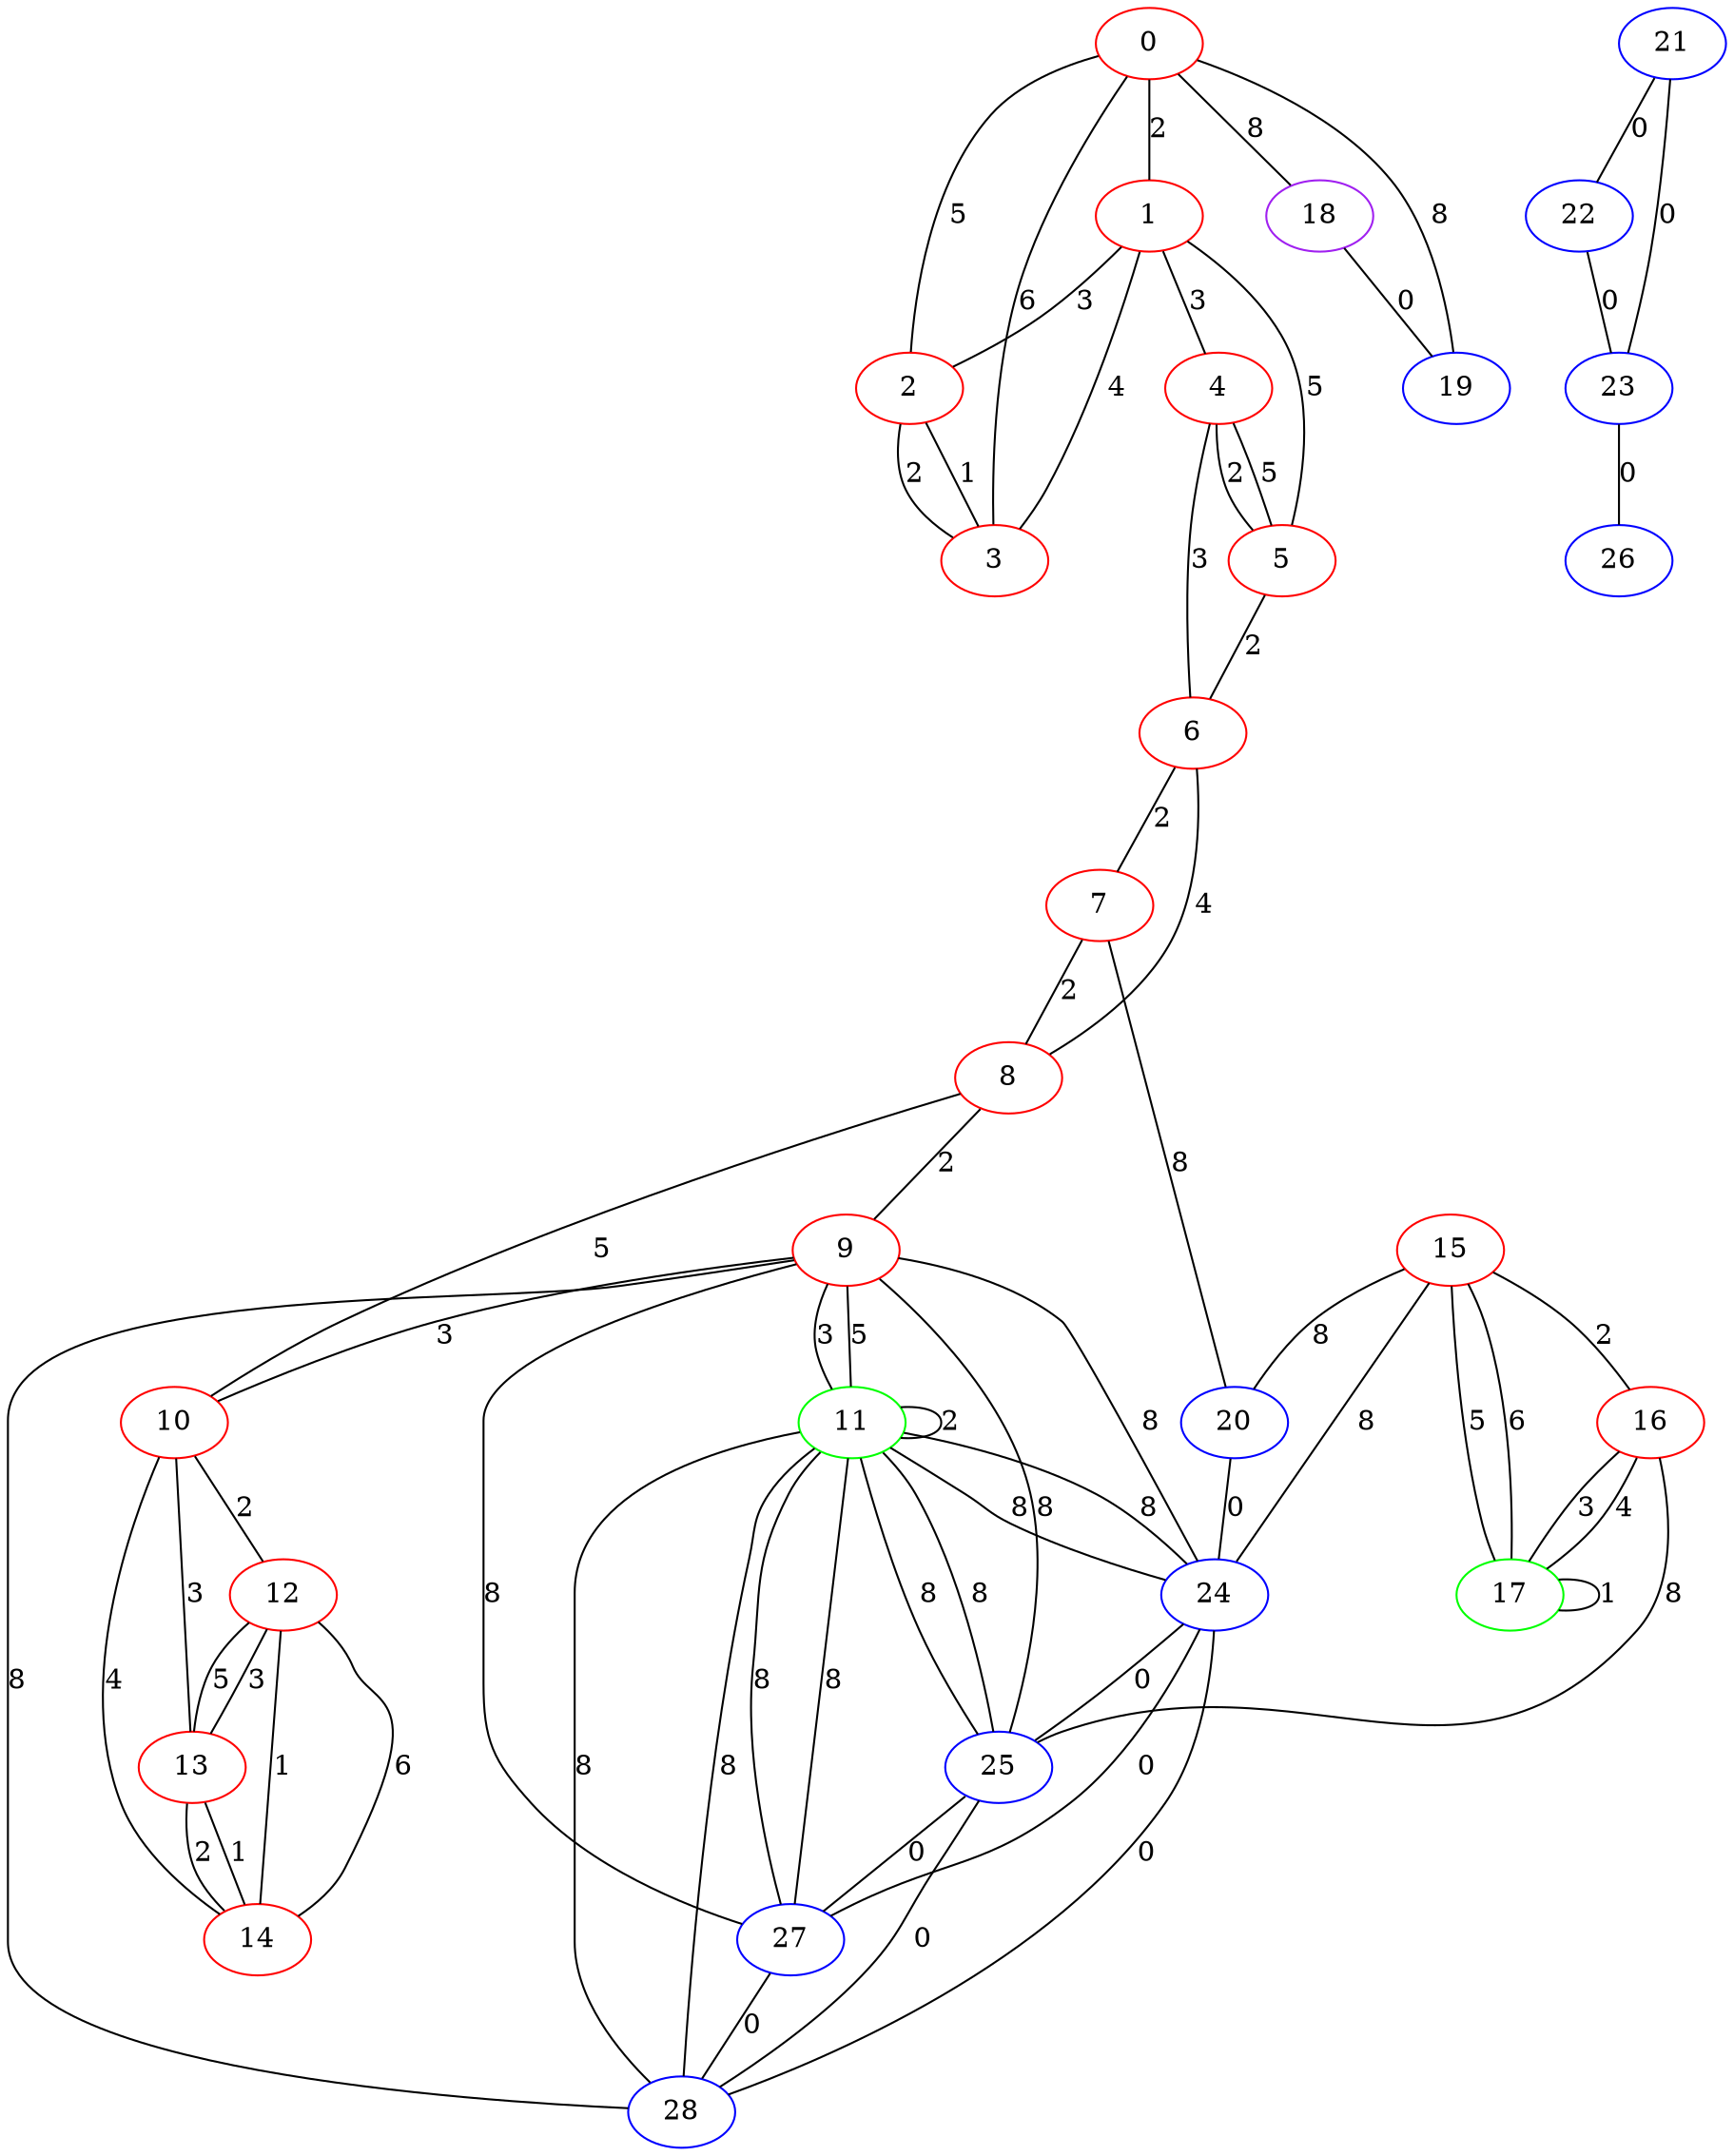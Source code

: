 graph "" {
0 [color=red, weight=1];
1 [color=red, weight=1];
2 [color=red, weight=1];
3 [color=red, weight=1];
4 [color=red, weight=1];
5 [color=red, weight=1];
6 [color=red, weight=1];
7 [color=red, weight=1];
8 [color=red, weight=1];
9 [color=red, weight=1];
10 [color=red, weight=1];
11 [color=green, weight=2];
12 [color=red, weight=1];
13 [color=red, weight=1];
14 [color=red, weight=1];
15 [color=red, weight=1];
16 [color=red, weight=1];
17 [color=green, weight=2];
18 [color=purple, weight=4];
19 [color=blue, weight=3];
20 [color=blue, weight=3];
21 [color=blue, weight=3];
22 [color=blue, weight=3];
23 [color=blue, weight=3];
24 [color=blue, weight=3];
25 [color=blue, weight=3];
26 [color=blue, weight=3];
27 [color=blue, weight=3];
28 [color=blue, weight=3];
0 -- 19  [key=0, label=8];
0 -- 1  [key=0, label=2];
0 -- 2  [key=0, label=5];
0 -- 3  [key=0, label=6];
0 -- 18  [key=0, label=8];
1 -- 2  [key=0, label=3];
1 -- 3  [key=0, label=4];
1 -- 4  [key=0, label=3];
1 -- 5  [key=0, label=5];
2 -- 3  [key=0, label=2];
2 -- 3  [key=1, label=1];
4 -- 5  [key=0, label=5];
4 -- 5  [key=1, label=2];
4 -- 6  [key=0, label=3];
5 -- 6  [key=0, label=2];
6 -- 8  [key=0, label=4];
6 -- 7  [key=0, label=2];
7 -- 8  [key=0, label=2];
7 -- 20  [key=0, label=8];
8 -- 9  [key=0, label=2];
8 -- 10  [key=0, label=5];
9 -- 10  [key=0, label=3];
9 -- 11  [key=0, label=3];
9 -- 11  [key=1, label=5];
9 -- 24  [key=0, label=8];
9 -- 25  [key=0, label=8];
9 -- 27  [key=0, label=8];
9 -- 28  [key=0, label=8];
10 -- 12  [key=0, label=2];
10 -- 13  [key=0, label=3];
10 -- 14  [key=0, label=4];
11 -- 11  [key=0, label=2];
11 -- 24  [key=0, label=8];
11 -- 24  [key=1, label=8];
11 -- 25  [key=0, label=8];
11 -- 25  [key=1, label=8];
11 -- 27  [key=0, label=8];
11 -- 27  [key=1, label=8];
11 -- 28  [key=0, label=8];
11 -- 28  [key=1, label=8];
12 -- 13  [key=0, label=5];
12 -- 13  [key=1, label=3];
12 -- 14  [key=0, label=6];
12 -- 14  [key=1, label=1];
13 -- 14  [key=0, label=1];
13 -- 14  [key=1, label=2];
15 -- 16  [key=0, label=2];
15 -- 17  [key=0, label=5];
15 -- 17  [key=1, label=6];
15 -- 20  [key=0, label=8];
15 -- 24  [key=0, label=8];
16 -- 17  [key=0, label=3];
16 -- 17  [key=1, label=4];
16 -- 25  [key=0, label=8];
17 -- 17  [key=0, label=1];
18 -- 19  [key=0, label=0];
20 -- 24  [key=0, label=0];
21 -- 22  [key=0, label=0];
21 -- 23  [key=0, label=0];
22 -- 23  [key=0, label=0];
23 -- 26  [key=0, label=0];
24 -- 25  [key=0, label=0];
24 -- 27  [key=0, label=0];
24 -- 28  [key=0, label=0];
25 -- 27  [key=0, label=0];
25 -- 28  [key=0, label=0];
27 -- 28  [key=0, label=0];
}
